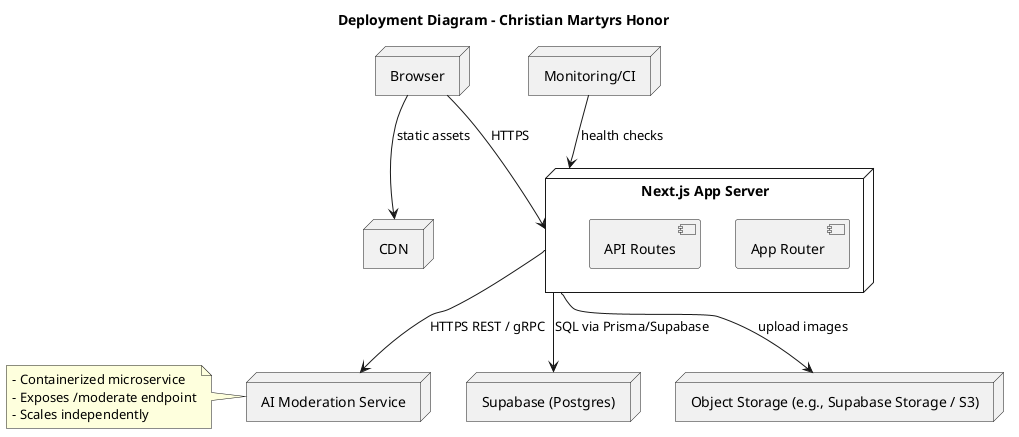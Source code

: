 @startuml
title Deployment Diagram - Christian Martyrs Honor

node Browser
node CDN

node "Next.js App Server" as NextServer {
  component "App Router"
  component "API Routes"
}

node "AI Moderation Service" as AIService
node "Supabase (Postgres)" as DB
node "Object Storage (e.g., Supabase Storage / S3)" as Storage
node "Monitoring/CI" as Monitoring

Browser --> CDN : static assets
Browser --> NextServer : HTTPS
NextServer --> DB : SQL via Prisma/Supabase
NextServer --> AIService : HTTPS REST / gRPC
NextServer --> Storage : upload images
Monitoring --> NextServer : health checks

note left of AIService
  - Containerized microservice
  - Exposes /moderate endpoint
  - Scales independently
end note

@enduml
